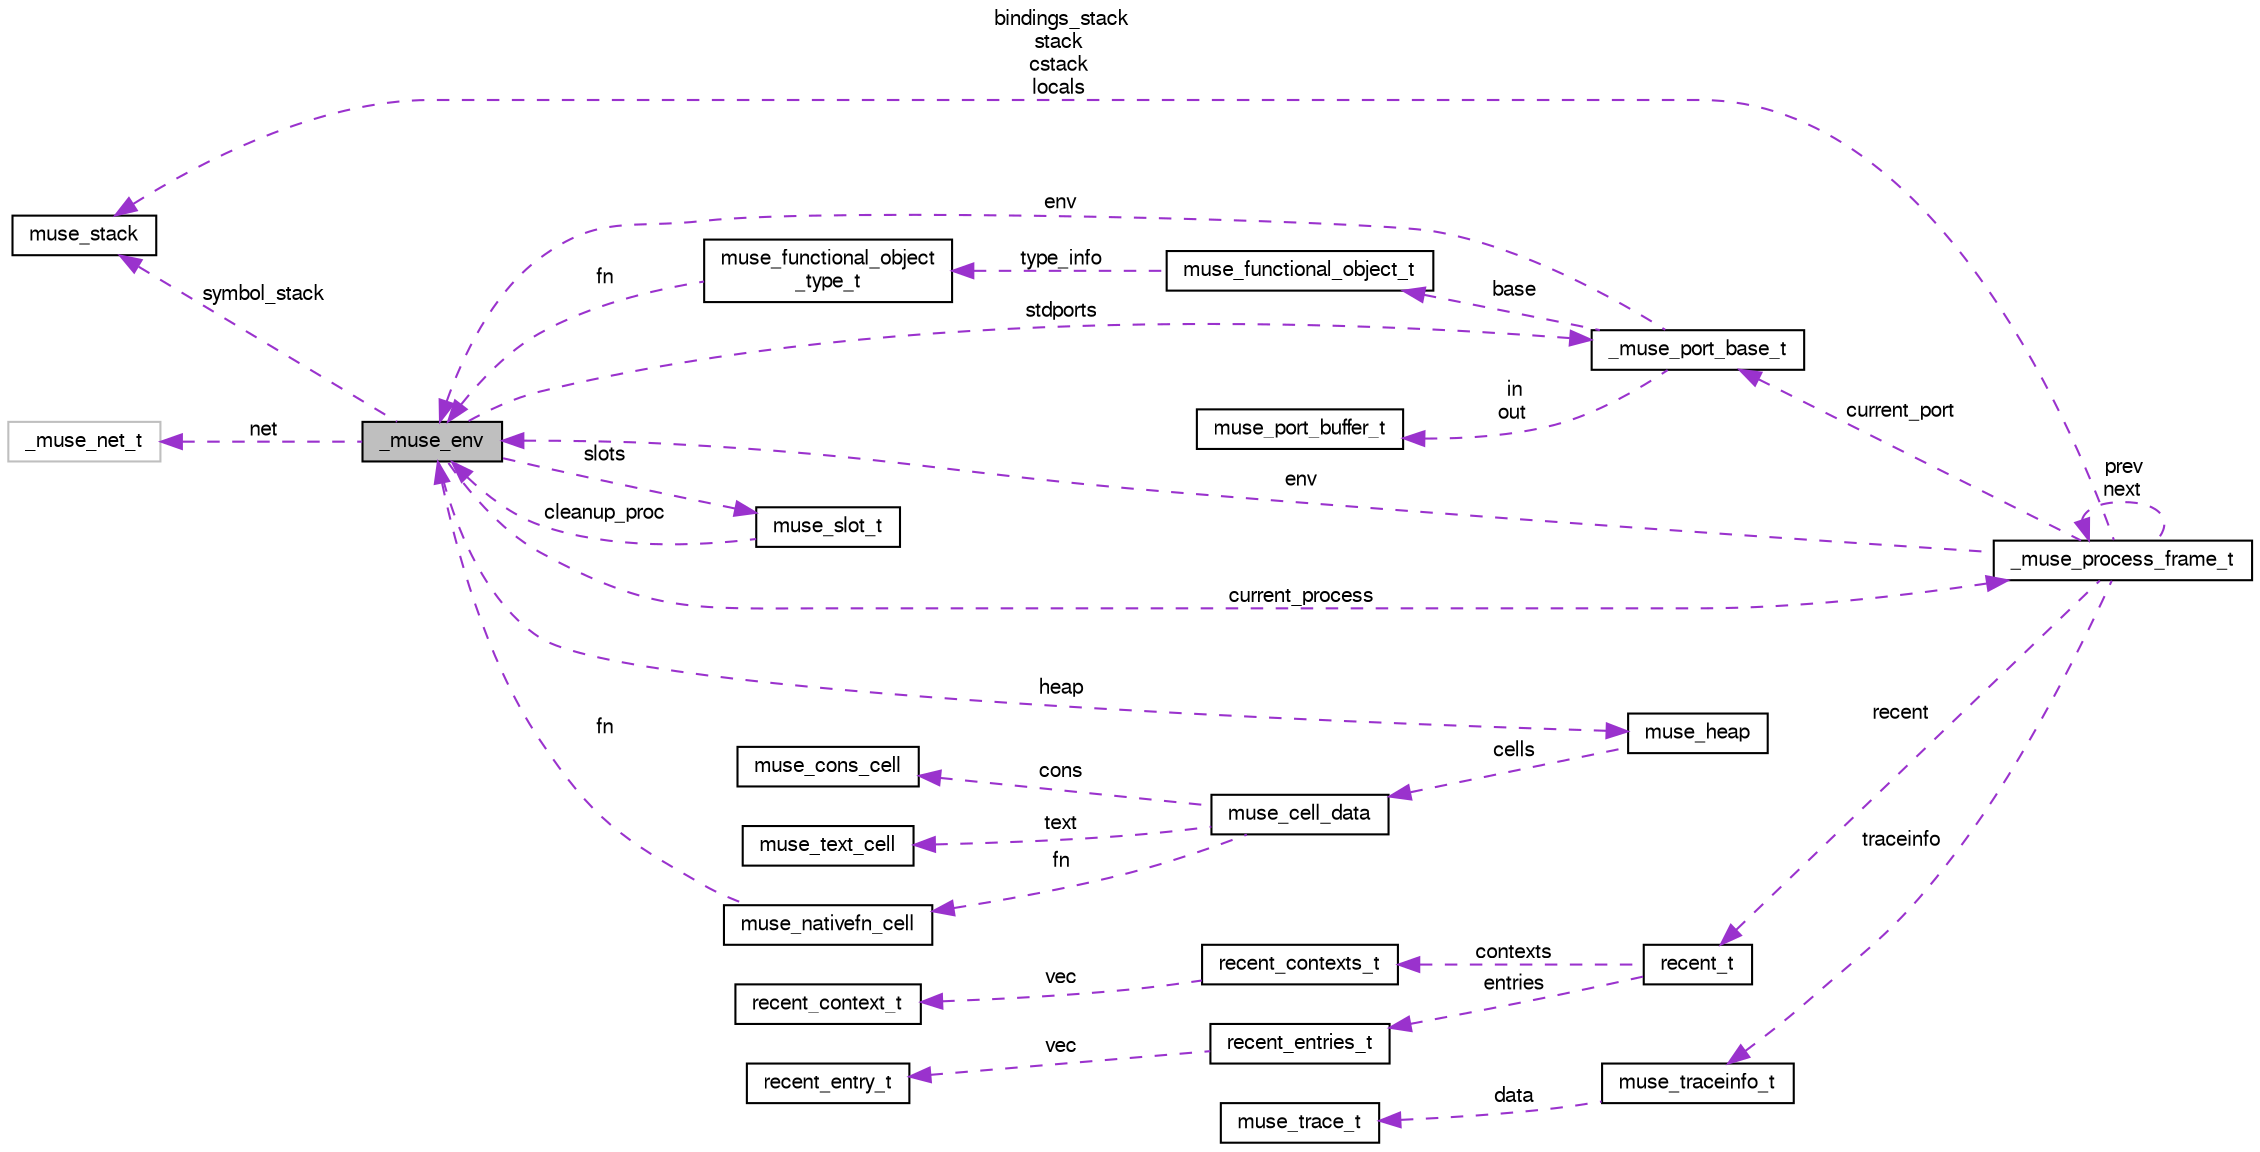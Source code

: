 digraph "_muse_env"
{
  edge [fontname="FreeSans",fontsize="10",labelfontname="FreeSans",labelfontsize="10"];
  node [fontname="FreeSans",fontsize="10",shape=record];
  rankdir="LR";
  Node1 [label="_muse_env",height=0.2,width=0.4,color="black", fillcolor="grey75", style="filled" fontcolor="black"];
  Node2 -> Node1 [dir="back",color="darkorchid3",fontsize="10",style="dashed",label=" stdports" ,fontname="FreeSans"];
  Node2 [label="_muse_port_base_t",height=0.2,width=0.4,color="black", fillcolor="white", style="filled",URL="$struct__muse__port__base__t.html",tooltip="The base port type."];
  Node1 -> Node2 [dir="back",color="darkorchid3",fontsize="10",style="dashed",label=" env" ,fontname="FreeSans"];
  Node3 -> Node2 [dir="back",color="darkorchid3",fontsize="10",style="dashed",label=" in\nout" ,fontname="FreeSans"];
  Node3 [label="muse_port_buffer_t",height=0.2,width=0.4,color="black", fillcolor="white", style="filled",URL="$structmuse__port__buffer__t.html",tooltip="Every port is buffered for input as well as output."];
  Node4 -> Node2 [dir="back",color="darkorchid3",fontsize="10",style="dashed",label=" base" ,fontname="FreeSans"];
  Node4 [label="muse_functional_object_t",height=0.2,width=0.4,color="black", fillcolor="white", style="filled",URL="$structmuse__functional__object__t.html",tooltip="Any muSE functional object must always begin with this structure."];
  Node5 -> Node4 [dir="back",color="darkorchid3",fontsize="10",style="dashed",label=" type_info" ,fontname="FreeSans"];
  Node5 [label="muse_functional_object\l_type_t",height=0.2,width=0.4,color="black", fillcolor="white", style="filled",URL="$structmuse__functional__object__type__t.html",tooltip="Type information for a functional object."];
  Node1 -> Node5 [dir="back",color="darkorchid3",fontsize="10",style="dashed",label=" fn" ,fontname="FreeSans"];
  Node6 -> Node1 [dir="back",color="darkorchid3",fontsize="10",style="dashed",label=" heap" ,fontname="FreeSans"];
  Node6 [label="muse_heap",height=0.2,width=0.4,color="black", fillcolor="white", style="filled",URL="$structmuse__heap.html",tooltip="The muse heap is an array of cells where the cells available for allocation are collected into a free..."];
  Node7 -> Node6 [dir="back",color="darkorchid3",fontsize="10",style="dashed",label=" cells" ,fontname="FreeSans"];
  Node7 [label="muse_cell_data",height=0.2,width=0.4,color="black", fillcolor="white", style="filled",URL="$unionmuse__cell__data.html",tooltip="A muse cell is a union of all the possible cell types."];
  Node8 -> Node7 [dir="back",color="darkorchid3",fontsize="10",style="dashed",label=" cons" ,fontname="FreeSans"];
  Node8 [label="muse_cons_cell",height=0.2,width=0.4,color="black", fillcolor="white", style="filled",URL="$structmuse__cons__cell.html",tooltip="A cons cell consists of references to two muse cells called the head and the tail."];
  Node9 -> Node7 [dir="back",color="darkorchid3",fontsize="10",style="dashed",label=" text" ,fontname="FreeSans"];
  Node9 [label="muse_text_cell",height=0.2,width=0.4,color="black", fillcolor="white", style="filled",URL="$structmuse__text__cell.html",tooltip="A string is represented in a single cell by storing a pair of pointers to the start of the string and..."];
  Node10 -> Node7 [dir="back",color="darkorchid3",fontsize="10",style="dashed",label=" fn" ,fontname="FreeSans"];
  Node10 [label="muse_nativefn_cell",height=0.2,width=0.4,color="black", fillcolor="white", style="filled",URL="$structmuse__nativefn__cell.html",tooltip="muSE provides the facility to invoke C functions during the evaluation process."];
  Node1 -> Node10 [dir="back",color="darkorchid3",fontsize="10",style="dashed",label=" fn" ,fontname="FreeSans"];
  Node11 -> Node1 [dir="back",color="darkorchid3",fontsize="10",style="dashed",label=" symbol_stack" ,fontname="FreeSans"];
  Node11 [label="muse_stack",height=0.2,width=0.4,color="black", fillcolor="white", style="filled",URL="$structmuse__stack.html",tooltip="A stack is used to keep track of temporary references to objects so that a cons-ing operation does no..."];
  Node12 -> Node1 [dir="back",color="darkorchid3",fontsize="10",style="dashed",label=" net" ,fontname="FreeSans"];
  Node12 [label="_muse_net_t",height=0.2,width=0.4,color="grey75", fillcolor="white", style="filled"];
  Node13 -> Node1 [dir="back",color="darkorchid3",fontsize="10",style="dashed",label=" current_process" ,fontname="FreeSans"];
  Node13 [label="_muse_process_frame_t",height=0.2,width=0.4,color="black", fillcolor="white", style="filled",URL="$struct__muse__process__frame__t.html",tooltip="A frame is the local environment of a process."];
  Node2 -> Node13 [dir="back",color="darkorchid3",fontsize="10",style="dashed",label=" current_port" ,fontname="FreeSans"];
  Node11 -> Node13 [dir="back",color="darkorchid3",fontsize="10",style="dashed",label=" bindings_stack\nstack\ncstack\nlocals" ,fontname="FreeSans"];
  Node14 -> Node13 [dir="back",color="darkorchid3",fontsize="10",style="dashed",label=" traceinfo" ,fontname="FreeSans"];
  Node14 [label="muse_traceinfo_t",height=0.2,width=0.4,color="black", fillcolor="white", style="filled",URL="$structmuse__traceinfo__t.html"];
  Node15 -> Node14 [dir="back",color="darkorchid3",fontsize="10",style="dashed",label=" data" ,fontname="FreeSans"];
  Node15 [label="muse_trace_t",height=0.2,width=0.4,color="black", fillcolor="white", style="filled",URL="$structmuse__trace__t.html",tooltip="A way to trace evaluations down the stack."];
  Node1 -> Node13 [dir="back",color="darkorchid3",fontsize="10",style="dashed",label=" env" ,fontname="FreeSans"];
  Node13 -> Node13 [dir="back",color="darkorchid3",fontsize="10",style="dashed",label=" prev\nnext" ,fontname="FreeSans"];
  Node16 -> Node13 [dir="back",color="darkorchid3",fontsize="10",style="dashed",label=" recent" ,fontname="FreeSans"];
  Node16 [label="recent_t",height=0.2,width=0.4,color="black", fillcolor="white", style="filled",URL="$structrecent__t.html"];
  Node17 -> Node16 [dir="back",color="darkorchid3",fontsize="10",style="dashed",label=" contexts" ,fontname="FreeSans"];
  Node17 [label="recent_contexts_t",height=0.2,width=0.4,color="black", fillcolor="white", style="filled",URL="$structrecent__contexts__t.html"];
  Node18 -> Node17 [dir="back",color="darkorchid3",fontsize="10",style="dashed",label=" vec" ,fontname="FreeSans"];
  Node18 [label="recent_context_t",height=0.2,width=0.4,color="black", fillcolor="white", style="filled",URL="$structrecent__context__t.html"];
  Node19 -> Node16 [dir="back",color="darkorchid3",fontsize="10",style="dashed",label=" entries" ,fontname="FreeSans"];
  Node19 [label="recent_entries_t",height=0.2,width=0.4,color="black", fillcolor="white", style="filled",URL="$structrecent__entries__t.html"];
  Node20 -> Node19 [dir="back",color="darkorchid3",fontsize="10",style="dashed",label=" vec" ,fontname="FreeSans"];
  Node20 [label="recent_entry_t",height=0.2,width=0.4,color="black", fillcolor="white", style="filled",URL="$structrecent__entry__t.html"];
  Node21 -> Node1 [dir="back",color="darkorchid3",fontsize="10",style="dashed",label=" slots" ,fontname="FreeSans"];
  Node21 [label="muse_slot_t",height=0.2,width=0.4,color="black", fillcolor="white", style="filled",URL="$structmuse__slot__t.html"];
  Node1 -> Node21 [dir="back",color="darkorchid3",fontsize="10",style="dashed",label=" cleanup_proc" ,fontname="FreeSans"];
}
